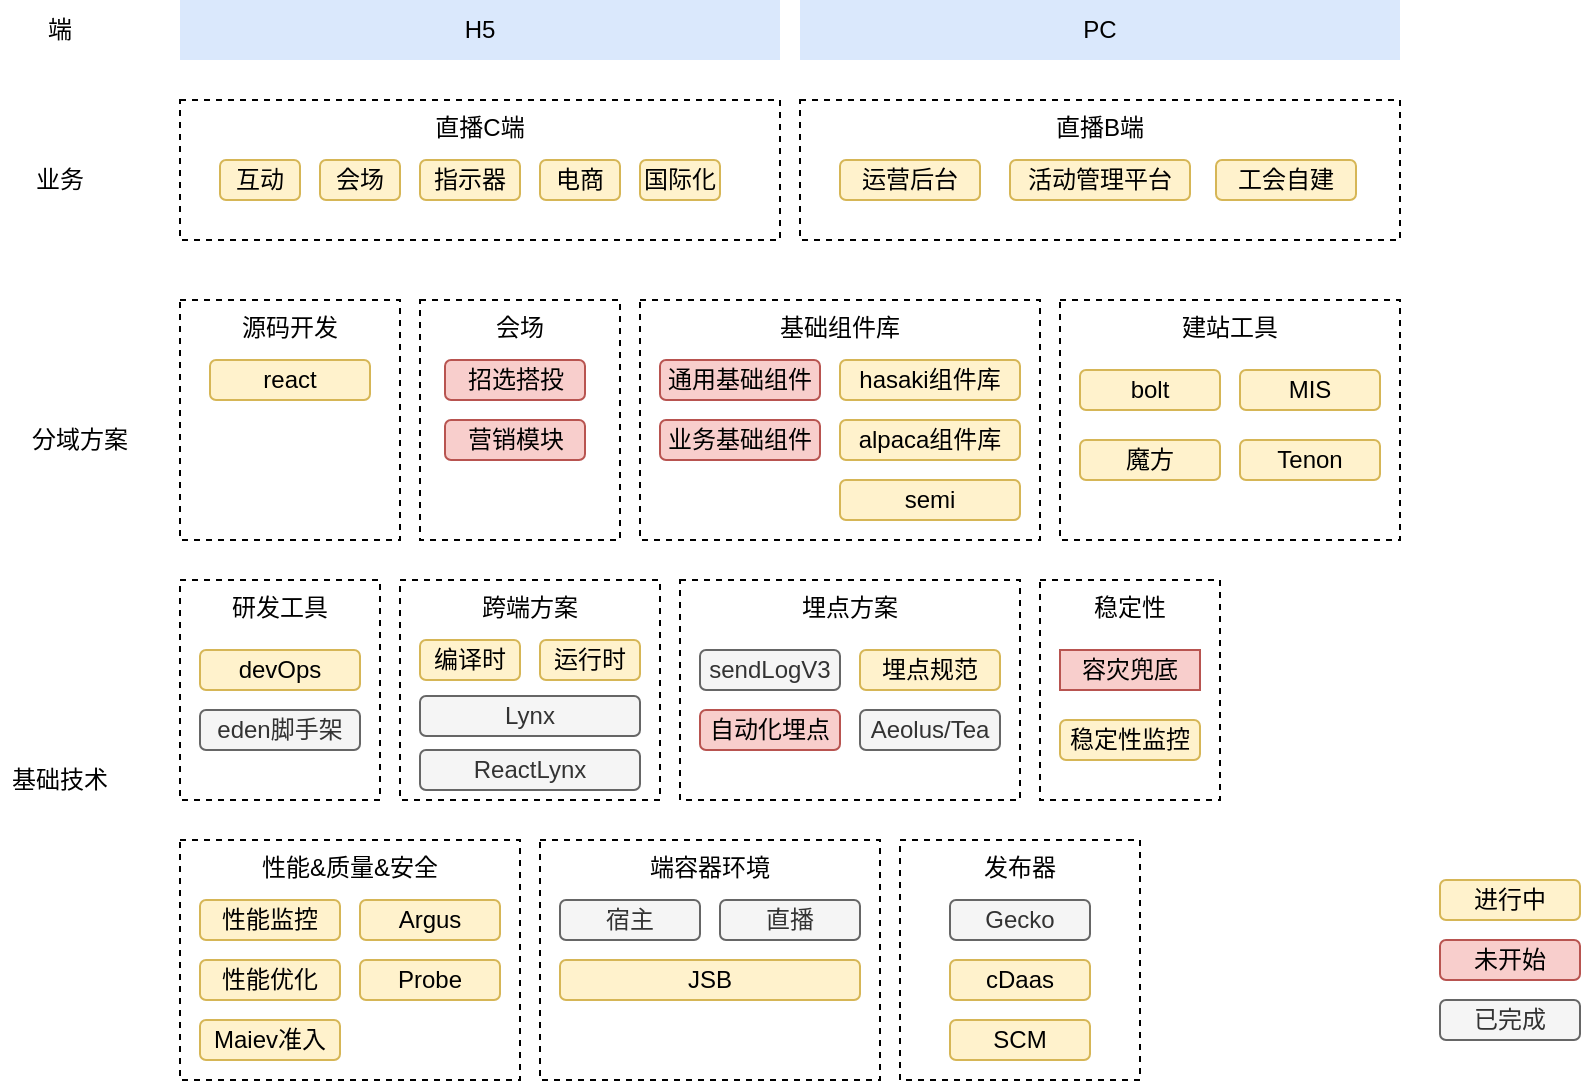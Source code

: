 <mxfile version="14.2.4" type="github" pages="3">
  <diagram id="bzM11zCMbXSrW5JxbS0y" name="业务技术体系">
    <mxGraphModel dx="1426" dy="794" grid="1" gridSize="10" guides="1" tooltips="1" connect="1" arrows="1" fold="1" page="1" pageScale="1" pageWidth="827" pageHeight="1169" math="0" shadow="0">
      <root>
        <mxCell id="0" />
        <mxCell id="1" parent="0" />
        <mxCell id="S-FA3mpMkz0yo4m03gOY-1" value="直播C端" style="rounded=0;whiteSpace=wrap;html=1;verticalAlign=top;dashed=1;" parent="1" vertex="1">
          <mxGeometry x="120" y="220" width="300" height="70" as="geometry" />
        </mxCell>
        <mxCell id="S-FA3mpMkz0yo4m03gOY-2" value="端" style="text;html=1;strokeColor=none;fillColor=none;align=center;verticalAlign=middle;whiteSpace=wrap;rounded=0;" parent="1" vertex="1">
          <mxGeometry x="40" y="175" width="40" height="20" as="geometry" />
        </mxCell>
        <mxCell id="S-FA3mpMkz0yo4m03gOY-3" value="业务" style="text;html=1;strokeColor=none;fillColor=none;align=center;verticalAlign=middle;whiteSpace=wrap;rounded=0;" parent="1" vertex="1">
          <mxGeometry x="40" y="250" width="40" height="20" as="geometry" />
        </mxCell>
        <mxCell id="S-FA3mpMkz0yo4m03gOY-5" value="H5" style="rounded=0;whiteSpace=wrap;html=1;fillColor=#dae8fc;strokeColor=none;" parent="1" vertex="1">
          <mxGeometry x="120" y="170" width="300" height="30" as="geometry" />
        </mxCell>
        <mxCell id="S-FA3mpMkz0yo4m03gOY-6" value="PC" style="rounded=0;whiteSpace=wrap;html=1;fillColor=#dae8fc;strokeColor=none;" parent="1" vertex="1">
          <mxGeometry x="430" y="170" width="300" height="30" as="geometry" />
        </mxCell>
        <mxCell id="S-FA3mpMkz0yo4m03gOY-8" value="互动" style="rounded=1;whiteSpace=wrap;html=1;fillColor=#fff2cc;strokeColor=#d6b656;" parent="1" vertex="1">
          <mxGeometry x="140" y="250" width="40" height="20" as="geometry" />
        </mxCell>
        <mxCell id="S-FA3mpMkz0yo4m03gOY-9" value="会场" style="rounded=1;whiteSpace=wrap;html=1;fillColor=#fff2cc;strokeColor=#d6b656;" parent="1" vertex="1">
          <mxGeometry x="190" y="250" width="40" height="20" as="geometry" />
        </mxCell>
        <mxCell id="S-FA3mpMkz0yo4m03gOY-10" value="指示器" style="rounded=1;whiteSpace=wrap;html=1;fillColor=#fff2cc;strokeColor=#d6b656;" parent="1" vertex="1">
          <mxGeometry x="240" y="250" width="50" height="20" as="geometry" />
        </mxCell>
        <mxCell id="S-FA3mpMkz0yo4m03gOY-11" value="源码开发" style="rounded=0;whiteSpace=wrap;html=1;verticalAlign=top;dashed=1;" parent="1" vertex="1">
          <mxGeometry x="120" y="320" width="110" height="120" as="geometry" />
        </mxCell>
        <mxCell id="S-FA3mpMkz0yo4m03gOY-12" value="基础技术" style="text;html=1;strokeColor=none;fillColor=none;align=center;verticalAlign=middle;whiteSpace=wrap;rounded=0;" parent="1" vertex="1">
          <mxGeometry x="30" y="550" width="60" height="20" as="geometry" />
        </mxCell>
        <mxCell id="S-FA3mpMkz0yo4m03gOY-13" value="分域方案" style="text;html=1;strokeColor=none;fillColor=none;align=center;verticalAlign=middle;whiteSpace=wrap;rounded=0;" parent="1" vertex="1">
          <mxGeometry x="40" y="380" width="60" height="20" as="geometry" />
        </mxCell>
        <mxCell id="S-FA3mpMkz0yo4m03gOY-15" value="研发工具" style="rounded=0;whiteSpace=wrap;html=1;verticalAlign=top;dashed=1;" parent="1" vertex="1">
          <mxGeometry x="120" y="460" width="100" height="110" as="geometry" />
        </mxCell>
        <mxCell id="S-FA3mpMkz0yo4m03gOY-18" value="进行中" style="rounded=1;whiteSpace=wrap;html=1;fillColor=#fff2cc;strokeColor=#d6b656;" parent="1" vertex="1">
          <mxGeometry x="750" y="610" width="70" height="20" as="geometry" />
        </mxCell>
        <mxCell id="S-FA3mpMkz0yo4m03gOY-19" value="未开始" style="rounded=1;whiteSpace=wrap;html=1;fillColor=#f8cecc;strokeColor=#b85450;" parent="1" vertex="1">
          <mxGeometry x="750" y="640" width="70" height="20" as="geometry" />
        </mxCell>
        <mxCell id="S-FA3mpMkz0yo4m03gOY-20" value="已完成" style="rounded=1;whiteSpace=wrap;html=1;fillColor=#f5f5f5;strokeColor=#666666;fontColor=#333333;" parent="1" vertex="1">
          <mxGeometry x="750" y="670" width="70" height="20" as="geometry" />
        </mxCell>
        <mxCell id="S-FA3mpMkz0yo4m03gOY-29" value="devOps" style="rounded=1;whiteSpace=wrap;html=1;fillColor=#fff2cc;strokeColor=#d6b656;" parent="1" vertex="1">
          <mxGeometry x="130" y="495" width="80" height="20" as="geometry" />
        </mxCell>
        <mxCell id="S-FA3mpMkz0yo4m03gOY-30" value="性能&amp;amp;质量&amp;amp;安全" style="rounded=0;whiteSpace=wrap;html=1;verticalAlign=top;dashed=1;" parent="1" vertex="1">
          <mxGeometry x="120" y="590" width="170" height="120" as="geometry" />
        </mxCell>
        <mxCell id="S-FA3mpMkz0yo4m03gOY-35" value="" style="group" parent="1" vertex="1" connectable="0">
          <mxGeometry x="550" y="460" width="170" height="110" as="geometry" />
        </mxCell>
        <mxCell id="S-FA3mpMkz0yo4m03gOY-17" value="稳定性" style="rounded=0;whiteSpace=wrap;html=1;verticalAlign=top;dashed=1;" parent="S-FA3mpMkz0yo4m03gOY-35" vertex="1">
          <mxGeometry width="90" height="110" as="geometry" />
        </mxCell>
        <mxCell id="S-FA3mpMkz0yo4m03gOY-25" value="容灾兜底" style="rounded=0;whiteSpace=wrap;html=1;fillColor=#f8cecc;strokeColor=#b85450;" parent="S-FA3mpMkz0yo4m03gOY-35" vertex="1">
          <mxGeometry x="10" y="35" width="70" height="20" as="geometry" />
        </mxCell>
        <mxCell id="S-FA3mpMkz0yo4m03gOY-26" value="稳定性监控" style="rounded=1;whiteSpace=wrap;html=1;fillColor=#fff2cc;strokeColor=#d6b656;" parent="S-FA3mpMkz0yo4m03gOY-35" vertex="1">
          <mxGeometry x="10" y="70" width="70" height="20" as="geometry" />
        </mxCell>
        <mxCell id="S-FA3mpMkz0yo4m03gOY-36" value="" style="group" parent="1" vertex="1" connectable="0">
          <mxGeometry x="220" y="460" width="170" height="110" as="geometry" />
        </mxCell>
        <mxCell id="S-FA3mpMkz0yo4m03gOY-37" value="" style="group" parent="S-FA3mpMkz0yo4m03gOY-36" vertex="1" connectable="0">
          <mxGeometry x="150" width="170" height="110" as="geometry" />
        </mxCell>
        <mxCell id="S-FA3mpMkz0yo4m03gOY-16" value="埋点方案" style="rounded=0;whiteSpace=wrap;html=1;verticalAlign=top;dashed=1;" parent="S-FA3mpMkz0yo4m03gOY-37" vertex="1">
          <mxGeometry width="170" height="110" as="geometry" />
        </mxCell>
        <mxCell id="S-FA3mpMkz0yo4m03gOY-21" value="sendLogV3" style="rounded=1;whiteSpace=wrap;html=1;fillColor=#f5f5f5;strokeColor=#666666;fontColor=#333333;" parent="S-FA3mpMkz0yo4m03gOY-37" vertex="1">
          <mxGeometry x="10" y="35" width="70" height="20" as="geometry" />
        </mxCell>
        <mxCell id="S-FA3mpMkz0yo4m03gOY-22" value="自动化埋点" style="rounded=1;whiteSpace=wrap;html=1;fillColor=#f8cecc;strokeColor=#b85450;" parent="S-FA3mpMkz0yo4m03gOY-37" vertex="1">
          <mxGeometry x="10" y="65" width="70" height="20" as="geometry" />
        </mxCell>
        <mxCell id="S-FA3mpMkz0yo4m03gOY-23" value="埋点规范" style="rounded=1;whiteSpace=wrap;html=1;fillColor=#fff2cc;strokeColor=#d6b656;" parent="S-FA3mpMkz0yo4m03gOY-37" vertex="1">
          <mxGeometry x="90" y="35" width="70" height="20" as="geometry" />
        </mxCell>
        <mxCell id="S-FA3mpMkz0yo4m03gOY-24" value="&lt;span class=&quot;mm-editor-clipboard&quot;&gt;Aeolus/Tea&lt;/span&gt;" style="rounded=1;whiteSpace=wrap;html=1;fillColor=#f5f5f5;strokeColor=#666666;fontColor=#333333;" parent="S-FA3mpMkz0yo4m03gOY-37" vertex="1">
          <mxGeometry x="90" y="65" width="70" height="20" as="geometry" />
        </mxCell>
        <mxCell id="S-FA3mpMkz0yo4m03gOY-43" value="跨端方案" style="rounded=0;whiteSpace=wrap;html=1;verticalAlign=top;dashed=1;" parent="S-FA3mpMkz0yo4m03gOY-36" vertex="1">
          <mxGeometry x="10" width="130" height="110" as="geometry" />
        </mxCell>
        <mxCell id="S-FA3mpMkz0yo4m03gOY-44" value="编译时" style="rounded=1;whiteSpace=wrap;html=1;fillColor=#fff2cc;strokeColor=#d6b656;" parent="S-FA3mpMkz0yo4m03gOY-36" vertex="1">
          <mxGeometry x="20" y="30" width="50" height="20" as="geometry" />
        </mxCell>
        <mxCell id="S-FA3mpMkz0yo4m03gOY-54" value="运行时" style="rounded=1;whiteSpace=wrap;html=1;fillColor=#fff2cc;strokeColor=#d6b656;" parent="S-FA3mpMkz0yo4m03gOY-36" vertex="1">
          <mxGeometry x="80" y="30" width="50" height="20" as="geometry" />
        </mxCell>
        <mxCell id="S-FA3mpMkz0yo4m03gOY-55" value="Lynx" style="rounded=1;whiteSpace=wrap;html=1;fillColor=#f5f5f5;strokeColor=#666666;fontColor=#333333;" parent="S-FA3mpMkz0yo4m03gOY-36" vertex="1">
          <mxGeometry x="20" y="58" width="110" height="20" as="geometry" />
        </mxCell>
        <mxCell id="-eamUNJJWsDbiSIZlNJT-14" value="ReactLynx" style="rounded=1;whiteSpace=wrap;html=1;fillColor=#f5f5f5;strokeColor=#666666;fontColor=#333333;" parent="S-FA3mpMkz0yo4m03gOY-36" vertex="1">
          <mxGeometry x="20" y="85" width="110" height="20" as="geometry" />
        </mxCell>
        <mxCell id="S-FA3mpMkz0yo4m03gOY-42" value="eden脚手架" style="rounded=1;whiteSpace=wrap;html=1;fillColor=#f5f5f5;strokeColor=#666666;fontColor=#333333;" parent="1" vertex="1">
          <mxGeometry x="130" y="525" width="80" height="20" as="geometry" />
        </mxCell>
        <mxCell id="S-FA3mpMkz0yo4m03gOY-59" value="react" style="rounded=1;whiteSpace=wrap;html=1;fillColor=#fff2cc;strokeColor=#d6b656;" parent="1" vertex="1">
          <mxGeometry x="135" y="350" width="80" height="20" as="geometry" />
        </mxCell>
        <mxCell id="S-FA3mpMkz0yo4m03gOY-61" value="会场" style="rounded=0;whiteSpace=wrap;html=1;verticalAlign=top;dashed=1;" parent="1" vertex="1">
          <mxGeometry x="240" y="320" width="100" height="120" as="geometry" />
        </mxCell>
        <mxCell id="S-FA3mpMkz0yo4m03gOY-62" value="" style="group" parent="1" vertex="1" connectable="0">
          <mxGeometry x="350" y="320" width="200" height="120" as="geometry" />
        </mxCell>
        <mxCell id="S-FA3mpMkz0yo4m03gOY-38" value="基础组件库" style="rounded=0;whiteSpace=wrap;html=1;verticalAlign=top;dashed=1;" parent="S-FA3mpMkz0yo4m03gOY-62" vertex="1">
          <mxGeometry width="200" height="120" as="geometry" />
        </mxCell>
        <mxCell id="S-FA3mpMkz0yo4m03gOY-39" value="通用基础组件" style="rounded=1;whiteSpace=wrap;html=1;fillColor=#f8cecc;strokeColor=#b85450;" parent="S-FA3mpMkz0yo4m03gOY-62" vertex="1">
          <mxGeometry x="10" y="30" width="80" height="20" as="geometry" />
        </mxCell>
        <mxCell id="S-FA3mpMkz0yo4m03gOY-40" value="业务基础组件" style="rounded=1;whiteSpace=wrap;html=1;fillColor=#f8cecc;strokeColor=#b85450;" parent="S-FA3mpMkz0yo4m03gOY-62" vertex="1">
          <mxGeometry x="10" y="60" width="80" height="20" as="geometry" />
        </mxCell>
        <mxCell id="S-FA3mpMkz0yo4m03gOY-60" value="hasaki组件库" style="rounded=1;whiteSpace=wrap;html=1;fillColor=#fff2cc;strokeColor=#d6b656;" parent="S-FA3mpMkz0yo4m03gOY-62" vertex="1">
          <mxGeometry x="100" y="30" width="90" height="20" as="geometry" />
        </mxCell>
        <mxCell id="-eamUNJJWsDbiSIZlNJT-12" value="alpaca组件库" style="rounded=1;whiteSpace=wrap;html=1;fillColor=#fff2cc;strokeColor=#d6b656;" parent="S-FA3mpMkz0yo4m03gOY-62" vertex="1">
          <mxGeometry x="100" y="60" width="90" height="20" as="geometry" />
        </mxCell>
        <mxCell id="-eamUNJJWsDbiSIZlNJT-13" value="semi" style="rounded=1;whiteSpace=wrap;html=1;fillColor=#fff2cc;strokeColor=#d6b656;" parent="S-FA3mpMkz0yo4m03gOY-62" vertex="1">
          <mxGeometry x="100" y="90" width="90" height="20" as="geometry" />
        </mxCell>
        <mxCell id="S-FA3mpMkz0yo4m03gOY-63" value="招选搭投" style="rounded=1;whiteSpace=wrap;html=1;fillColor=#f8cecc;strokeColor=#b85450;" parent="1" vertex="1">
          <mxGeometry x="252.5" y="350" width="70" height="20" as="geometry" />
        </mxCell>
        <mxCell id="S-FA3mpMkz0yo4m03gOY-64" value="营销模块" style="rounded=1;whiteSpace=wrap;html=1;fillColor=#f8cecc;strokeColor=#b85450;" parent="1" vertex="1">
          <mxGeometry x="252.5" y="380" width="70" height="20" as="geometry" />
        </mxCell>
        <mxCell id="S-FA3mpMkz0yo4m03gOY-31" value="建站工具" style="rounded=0;whiteSpace=wrap;html=1;verticalAlign=top;dashed=1;" parent="1" vertex="1">
          <mxGeometry x="560" y="320" width="170" height="120" as="geometry" />
        </mxCell>
        <mxCell id="S-FA3mpMkz0yo4m03gOY-65" value="" style="group" parent="1" vertex="1" connectable="0">
          <mxGeometry x="570" y="355" width="150" height="55" as="geometry" />
        </mxCell>
        <mxCell id="S-FA3mpMkz0yo4m03gOY-32" value="bolt" style="rounded=1;whiteSpace=wrap;html=1;fillColor=#fff2cc;strokeColor=#d6b656;" parent="S-FA3mpMkz0yo4m03gOY-65" vertex="1">
          <mxGeometry width="70" height="20" as="geometry" />
        </mxCell>
        <mxCell id="S-FA3mpMkz0yo4m03gOY-33" value="魔方" style="rounded=1;whiteSpace=wrap;html=1;fillColor=#fff2cc;strokeColor=#d6b656;" parent="S-FA3mpMkz0yo4m03gOY-65" vertex="1">
          <mxGeometry y="35" width="70" height="20" as="geometry" />
        </mxCell>
        <mxCell id="S-FA3mpMkz0yo4m03gOY-34" value="MIS" style="rounded=1;whiteSpace=wrap;html=1;fillColor=#fff2cc;strokeColor=#d6b656;" parent="S-FA3mpMkz0yo4m03gOY-65" vertex="1">
          <mxGeometry x="80" width="70" height="20" as="geometry" />
        </mxCell>
        <mxCell id="-eamUNJJWsDbiSIZlNJT-1" value="电商" style="rounded=1;whiteSpace=wrap;html=1;fillColor=#fff2cc;strokeColor=#d6b656;" parent="1" vertex="1">
          <mxGeometry x="300" y="250" width="40" height="20" as="geometry" />
        </mxCell>
        <mxCell id="-eamUNJJWsDbiSIZlNJT-2" value="国际化" style="rounded=1;whiteSpace=wrap;html=1;fillColor=#fff2cc;strokeColor=#d6b656;" parent="1" vertex="1">
          <mxGeometry x="350" y="250" width="40" height="20" as="geometry" />
        </mxCell>
        <mxCell id="-eamUNJJWsDbiSIZlNJT-3" value="直播B端" style="rounded=0;whiteSpace=wrap;html=1;verticalAlign=top;dashed=1;" parent="1" vertex="1">
          <mxGeometry x="430" y="220" width="300" height="70" as="geometry" />
        </mxCell>
        <mxCell id="-eamUNJJWsDbiSIZlNJT-4" value="运营后台" style="rounded=1;whiteSpace=wrap;html=1;fillColor=#fff2cc;strokeColor=#d6b656;" parent="1" vertex="1">
          <mxGeometry x="450" y="250" width="70" height="20" as="geometry" />
        </mxCell>
        <mxCell id="-eamUNJJWsDbiSIZlNJT-5" value="活动管理平台" style="rounded=1;whiteSpace=wrap;html=1;fillColor=#fff2cc;strokeColor=#d6b656;" parent="1" vertex="1">
          <mxGeometry x="535" y="250" width="90" height="20" as="geometry" />
        </mxCell>
        <mxCell id="-eamUNJJWsDbiSIZlNJT-6" value="工会自建" style="rounded=1;whiteSpace=wrap;html=1;fillColor=#fff2cc;strokeColor=#d6b656;" parent="1" vertex="1">
          <mxGeometry x="638" y="250" width="70" height="20" as="geometry" />
        </mxCell>
        <mxCell id="-eamUNJJWsDbiSIZlNJT-11" value="Tenon" style="rounded=1;whiteSpace=wrap;html=1;fillColor=#fff2cc;strokeColor=#d6b656;" parent="1" vertex="1">
          <mxGeometry x="650" y="390" width="70" height="20" as="geometry" />
        </mxCell>
        <mxCell id="S-FA3mpMkz0yo4m03gOY-28" value="性能监控" style="rounded=1;whiteSpace=wrap;html=1;fillColor=#fff2cc;strokeColor=#d6b656;" parent="1" vertex="1">
          <mxGeometry x="130" y="620" width="70" height="20" as="geometry" />
        </mxCell>
        <mxCell id="S-FA3mpMkz0yo4m03gOY-27" value="性能优化" style="rounded=1;whiteSpace=wrap;html=1;fillColor=#fff2cc;strokeColor=#d6b656;" parent="1" vertex="1">
          <mxGeometry x="130" y="650" width="70" height="20" as="geometry" />
        </mxCell>
        <mxCell id="-eamUNJJWsDbiSIZlNJT-15" value="Maiev准入" style="rounded=1;whiteSpace=wrap;html=1;fillColor=#fff2cc;strokeColor=#d6b656;" parent="1" vertex="1">
          <mxGeometry x="130" y="680" width="70" height="20" as="geometry" />
        </mxCell>
        <mxCell id="-eamUNJJWsDbiSIZlNJT-16" value="Argus" style="rounded=1;whiteSpace=wrap;html=1;fillColor=#fff2cc;strokeColor=#d6b656;" parent="1" vertex="1">
          <mxGeometry x="210" y="620" width="70" height="20" as="geometry" />
        </mxCell>
        <mxCell id="-eamUNJJWsDbiSIZlNJT-17" value="Probe" style="rounded=1;whiteSpace=wrap;html=1;fillColor=#fff2cc;strokeColor=#d6b656;" parent="1" vertex="1">
          <mxGeometry x="210" y="650" width="70" height="20" as="geometry" />
        </mxCell>
        <mxCell id="-eamUNJJWsDbiSIZlNJT-18" value="端容器环境" style="rounded=0;whiteSpace=wrap;html=1;verticalAlign=top;dashed=1;" parent="1" vertex="1">
          <mxGeometry x="300" y="590" width="170" height="120" as="geometry" />
        </mxCell>
        <mxCell id="-eamUNJJWsDbiSIZlNJT-19" value="宿主" style="rounded=1;whiteSpace=wrap;html=1;fillColor=#f5f5f5;strokeColor=#666666;fontColor=#333333;" parent="1" vertex="1">
          <mxGeometry x="310" y="620" width="70" height="20" as="geometry" />
        </mxCell>
        <mxCell id="-eamUNJJWsDbiSIZlNJT-20" value="直播" style="rounded=1;whiteSpace=wrap;html=1;fillColor=#f5f5f5;strokeColor=#666666;fontColor=#333333;" parent="1" vertex="1">
          <mxGeometry x="390" y="620" width="70" height="20" as="geometry" />
        </mxCell>
        <mxCell id="-eamUNJJWsDbiSIZlNJT-21" value="JSB" style="rounded=1;whiteSpace=wrap;html=1;fillColor=#fff2cc;strokeColor=#d6b656;" parent="1" vertex="1">
          <mxGeometry x="310" y="650" width="150" height="20" as="geometry" />
        </mxCell>
        <mxCell id="-eamUNJJWsDbiSIZlNJT-22" value="发布器" style="rounded=0;whiteSpace=wrap;html=1;verticalAlign=top;dashed=1;" parent="1" vertex="1">
          <mxGeometry x="480" y="590" width="120" height="120" as="geometry" />
        </mxCell>
        <mxCell id="-eamUNJJWsDbiSIZlNJT-23" value="Gecko" style="rounded=1;whiteSpace=wrap;html=1;fillColor=#f5f5f5;strokeColor=#666666;fontColor=#333333;" parent="1" vertex="1">
          <mxGeometry x="505" y="620" width="70" height="20" as="geometry" />
        </mxCell>
        <mxCell id="-eamUNJJWsDbiSIZlNJT-24" value="cDaas" style="rounded=1;whiteSpace=wrap;html=1;fillColor=#fff2cc;strokeColor=#d6b656;" parent="1" vertex="1">
          <mxGeometry x="505" y="650" width="70" height="20" as="geometry" />
        </mxCell>
        <mxCell id="-eamUNJJWsDbiSIZlNJT-25" value="SCM" style="rounded=1;whiteSpace=wrap;html=1;fillColor=#fff2cc;strokeColor=#d6b656;" parent="1" vertex="1">
          <mxGeometry x="505" y="680" width="70" height="20" as="geometry" />
        </mxCell>
      </root>
    </mxGraphModel>
  </diagram>
  <diagram id="7gkKJaqn1h3p1oLDJL_I" name="Page-2">
    <mxGraphModel dx="1426" dy="794" grid="0" gridSize="10" guides="1" tooltips="1" connect="1" arrows="1" fold="1" page="1" pageScale="1" pageWidth="827" pageHeight="1169" math="0" shadow="0">
      <root>
        <mxCell id="4i9oweudJoyBkON_e2Z3-0" />
        <mxCell id="4i9oweudJoyBkON_e2Z3-1" parent="4i9oweudJoyBkON_e2Z3-0" />
        <mxCell id="OyLWYE8Wi2VexCBE8tVB-0" value="美东机房" style="rounded=0;whiteSpace=wrap;html=1;" vertex="1" parent="4i9oweudJoyBkON_e2Z3-1">
          <mxGeometry x="190" y="270" width="120" height="60" as="geometry" />
        </mxCell>
        <mxCell id="OyLWYE8Wi2VexCBE8tVB-1" value="新加坡机房" style="rounded=0;whiteSpace=wrap;html=1;" vertex="1" parent="4i9oweudJoyBkON_e2Z3-1">
          <mxGeometry x="360" y="270" width="120" height="60" as="geometry" />
        </mxCell>
        <mxCell id="OyLWYE8Wi2VexCBE8tVB-5" style="edgeStyle=orthogonalEdgeStyle;rounded=0;orthogonalLoop=1;jettySize=auto;html=1;exitX=0.5;exitY=1;exitDx=0;exitDy=0;" edge="1" parent="4i9oweudJoyBkON_e2Z3-1" source="OyLWYE8Wi2VexCBE8tVB-3" target="OyLWYE8Wi2VexCBE8tVB-0">
          <mxGeometry relative="1" as="geometry" />
        </mxCell>
        <mxCell id="OyLWYE8Wi2VexCBE8tVB-6" style="edgeStyle=orthogonalEdgeStyle;rounded=0;orthogonalLoop=1;jettySize=auto;html=1;exitX=0.5;exitY=1;exitDx=0;exitDy=0;" edge="1" parent="4i9oweudJoyBkON_e2Z3-1" source="OyLWYE8Wi2VexCBE8tVB-3" target="OyLWYE8Wi2VexCBE8tVB-1">
          <mxGeometry relative="1" as="geometry" />
        </mxCell>
        <mxCell id="OyLWYE8Wi2VexCBE8tVB-3" value="TNC规则" style="rhombus;whiteSpace=wrap;html=1;" vertex="1" parent="4i9oweudJoyBkON_e2Z3-1">
          <mxGeometry x="290" y="160" width="90" height="50" as="geometry" />
        </mxCell>
        <mxCell id="OyLWYE8Wi2VexCBE8tVB-4" value="" style="endArrow=classic;html=1;" edge="1" parent="4i9oweudJoyBkON_e2Z3-1" target="OyLWYE8Wi2VexCBE8tVB-3">
          <mxGeometry width="50" height="50" relative="1" as="geometry">
            <mxPoint x="334" y="100" as="sourcePoint" />
            <mxPoint x="480" y="380" as="targetPoint" />
          </mxGeometry>
        </mxCell>
        <mxCell id="OyLWYE8Wi2VexCBE8tVB-7" value="流量" style="text;html=1;strokeColor=none;fillColor=none;align=center;verticalAlign=middle;whiteSpace=wrap;rounded=0;" vertex="1" parent="4i9oweudJoyBkON_e2Z3-1">
          <mxGeometry x="350" y="110" width="40" height="20" as="geometry" />
        </mxCell>
      </root>
    </mxGraphModel>
  </diagram>
  <diagram id="7TDMKcYDg-RPrnzVCec3" name="组件化接入魔方">
    <mxGraphModel dx="1426" dy="794" grid="0" gridSize="10" guides="1" tooltips="1" connect="1" arrows="1" fold="1" page="1" pageScale="1" pageWidth="827" pageHeight="1169" math="0" shadow="0">
      <root>
        <mxCell id="24SQBoKJ913hGf-DCGN8-0" />
        <mxCell id="24SQBoKJ913hGf-DCGN8-1" parent="24SQBoKJ913hGf-DCGN8-0" />
        <mxCell id="3vbMVPyJpMql8NARiUcp-28" value="" style="rounded=0;whiteSpace=wrap;html=1;dashed=1;verticalAlign=top;" vertex="1" parent="24SQBoKJ913hGf-DCGN8-1">
          <mxGeometry x="130" y="475" width="550" height="225" as="geometry" />
        </mxCell>
        <mxCell id="L-evOs9msM1iISgDKYnu-0" value="魔方" style="rounded=0;whiteSpace=wrap;html=1;dashed=1;verticalAlign=top;" vertex="1" parent="24SQBoKJ913hGf-DCGN8-1">
          <mxGeometry x="128" y="174" width="270" height="170" as="geometry" />
        </mxCell>
        <mxCell id="rslE1-bYicBA4fDcpFP9-0" value="新探索" style="rounded=1;whiteSpace=wrap;html=1;fillColor=#fff2cc;strokeColor=#d6b656;" vertex="1" parent="24SQBoKJ913hGf-DCGN8-1">
          <mxGeometry x="148" y="220" width="230" height="20" as="geometry" />
        </mxCell>
        <mxCell id="rslE1-bYicBA4fDcpFP9-1" value="数据中心" style="rounded=1;whiteSpace=wrap;html=1;fillColor=#fff2cc;strokeColor=#d6b656;" vertex="1" parent="24SQBoKJ913hGf-DCGN8-1">
          <mxGeometry x="148" y="264" width="60" height="20" as="geometry" />
        </mxCell>
        <mxCell id="rslE1-bYicBA4fDcpFP9-2" value="门户" style="rounded=1;whiteSpace=wrap;html=1;fillColor=#fff2cc;strokeColor=#d6b656;" vertex="1" parent="24SQBoKJ913hGf-DCGN8-1">
          <mxGeometry x="233" y="264" width="60" height="20" as="geometry" />
        </mxCell>
        <mxCell id="rslE1-bYicBA4fDcpFP9-4" value="Alyx" style="rounded=1;whiteSpace=wrap;html=1;fillColor=#fff2cc;strokeColor=#d6b656;" vertex="1" parent="24SQBoKJ913hGf-DCGN8-1">
          <mxGeometry x="318" y="264" width="60" height="20" as="geometry" />
        </mxCell>
        <mxCell id="rslE1-bYicBA4fDcpFP9-5" value="开发平台" style="rounded=1;whiteSpace=wrap;html=1;fillColor=#fff2cc;strokeColor=#d6b656;" vertex="1" parent="24SQBoKJ913hGf-DCGN8-1">
          <mxGeometry x="148" y="304" width="60" height="20" as="geometry" />
        </mxCell>
        <mxCell id="rslE1-bYicBA4fDcpFP9-6" value="模板市场" style="rounded=1;whiteSpace=wrap;html=1;fillColor=#fff2cc;strokeColor=#d6b656;" vertex="1" parent="24SQBoKJ913hGf-DCGN8-1">
          <mxGeometry x="233" y="304" width="60" height="20" as="geometry" />
        </mxCell>
        <mxCell id="rslE1-bYicBA4fDcpFP9-7" value="玩法建设" style="rounded=1;whiteSpace=wrap;html=1;fillColor=#fff2cc;strokeColor=#d6b656;" vertex="1" parent="24SQBoKJ913hGf-DCGN8-1">
          <mxGeometry x="318" y="304" width="60" height="20" as="geometry" />
        </mxCell>
        <mxCell id="rslE1-bYicBA4fDcpFP9-8" value="组件化直播领域" style="rounded=0;whiteSpace=wrap;html=1;dashed=1;verticalAlign=top;" vertex="1" parent="24SQBoKJ913hGf-DCGN8-1">
          <mxGeometry x="408" y="174" width="270" height="170" as="geometry" />
        </mxCell>
        <mxCell id="rslE1-bYicBA4fDcpFP9-10" value="ABTest" style="rounded=1;whiteSpace=wrap;html=1;fillColor=#f8cecc;strokeColor=#b85450;" vertex="1" parent="24SQBoKJ913hGf-DCGN8-1">
          <mxGeometry x="508" y="303" width="75" height="20" as="geometry" />
        </mxCell>
        <mxCell id="rslE1-bYicBA4fDcpFP9-13" value="会场" style="rounded=1;whiteSpace=wrap;html=1;fillColor=#f8cecc;strokeColor=#b85450;" vertex="1" parent="24SQBoKJ913hGf-DCGN8-1">
          <mxGeometry x="423" y="303" width="75" height="20" as="geometry" />
        </mxCell>
        <mxCell id="rslE1-bYicBA4fDcpFP9-14" value="指示器编排" style="rounded=1;whiteSpace=wrap;html=1;fillColor=#f8cecc;strokeColor=#b85450;" vertex="1" parent="24SQBoKJ913hGf-DCGN8-1">
          <mxGeometry x="423" y="224" width="75" height="20" as="geometry" />
        </mxCell>
        <mxCell id="rslE1-bYicBA4fDcpFP9-15" value="短触&amp;amp;宝箱" style="rounded=1;whiteSpace=wrap;html=1;fillColor=#f8cecc;strokeColor=#b85450;" vertex="1" parent="24SQBoKJ913hGf-DCGN8-1">
          <mxGeometry x="423" y="264" width="75" height="20" as="geometry" />
        </mxCell>
        <mxCell id="3vbMVPyJpMql8NARiUcp-0" value="数据标准化" style="rounded=1;whiteSpace=wrap;html=1;fillColor=#f8cecc;strokeColor=#b85450;" vertex="1" parent="24SQBoKJ913hGf-DCGN8-1">
          <mxGeometry x="508" y="264" width="75" height="20" as="geometry" />
        </mxCell>
        <mxCell id="3vbMVPyJpMql8NARiUcp-1" value="赛马机制" style="rounded=1;whiteSpace=wrap;html=1;fillColor=#f8cecc;strokeColor=#b85450;" vertex="1" parent="24SQBoKJ913hGf-DCGN8-1">
          <mxGeometry x="508" y="224" width="75" height="20" as="geometry" />
        </mxCell>
        <mxCell id="3vbMVPyJpMql8NARiUcp-2" value="数据账单" style="rounded=1;whiteSpace=wrap;html=1;fillColor=#f8cecc;strokeColor=#b85450;" vertex="1" parent="24SQBoKJ913hGf-DCGN8-1">
          <mxGeometry x="593" y="224" width="75" height="20" as="geometry" />
        </mxCell>
        <mxCell id="3vbMVPyJpMql8NARiUcp-3" value="排期预占" style="rounded=1;whiteSpace=wrap;html=1;fillColor=#f8cecc;strokeColor=#b85450;" vertex="1" parent="24SQBoKJ913hGf-DCGN8-1">
          <mxGeometry x="593" y="264" width="75" height="20" as="geometry" />
        </mxCell>
        <mxCell id="3vbMVPyJpMql8NARiUcp-4" value="奖励资管" style="rounded=1;whiteSpace=wrap;html=1;fillColor=#f8cecc;strokeColor=#b85450;" vertex="1" parent="24SQBoKJ913hGf-DCGN8-1">
          <mxGeometry x="593" y="303" width="75" height="20" as="geometry" />
        </mxCell>
        <mxCell id="3vbMVPyJpMql8NARiUcp-5" value="魔方通用编辑器" style="rounded=0;whiteSpace=wrap;html=1;dashed=1;verticalAlign=top;" vertex="1" parent="24SQBoKJ913hGf-DCGN8-1">
          <mxGeometry x="130" y="355" width="270" height="110" as="geometry" />
        </mxCell>
        <mxCell id="3vbMVPyJpMql8NARiUcp-6" value="侧边栏" style="rounded=1;whiteSpace=wrap;html=1;fillColor=#d5e8d4;strokeColor=#82b366;" vertex="1" parent="24SQBoKJ913hGf-DCGN8-1">
          <mxGeometry x="140" y="395" width="80" height="20" as="geometry" />
        </mxCell>
        <mxCell id="3vbMVPyJpMql8NARiUcp-7" value="顶通导航" style="rounded=1;whiteSpace=wrap;html=1;fillColor=#d5e8d4;strokeColor=#82b366;" vertex="1" parent="24SQBoKJ913hGf-DCGN8-1">
          <mxGeometry x="230" y="395" width="70" height="20" as="geometry" />
        </mxCell>
        <mxCell id="3vbMVPyJpMql8NARiUcp-8" value="通用组件列表" style="rounded=1;whiteSpace=wrap;html=1;fillColor=#d5e8d4;strokeColor=#82b366;" vertex="1" parent="24SQBoKJ913hGf-DCGN8-1">
          <mxGeometry x="140" y="430" width="80" height="20" as="geometry" />
        </mxCell>
        <mxCell id="3vbMVPyJpMql8NARiUcp-9" value="通用画布区" style="rounded=1;whiteSpace=wrap;html=1;fillColor=#d5e8d4;strokeColor=#82b366;" vertex="1" parent="24SQBoKJ913hGf-DCGN8-1">
          <mxGeometry x="230" y="430" width="70" height="20" as="geometry" />
        </mxCell>
        <mxCell id="3vbMVPyJpMql8NARiUcp-10" value="通用属性面板" style="rounded=1;whiteSpace=wrap;html=1;fillColor=#d5e8d4;strokeColor=#82b366;" vertex="1" parent="24SQBoKJ913hGf-DCGN8-1">
          <mxGeometry x="310" y="430" width="80" height="20" as="geometry" />
        </mxCell>
        <mxCell id="3vbMVPyJpMql8NARiUcp-12" value="业务定制编辑器" style="rounded=0;whiteSpace=wrap;html=1;dashed=1;verticalAlign=top;" vertex="1" parent="24SQBoKJ913hGf-DCGN8-1">
          <mxGeometry x="410" y="355" width="270" height="110" as="geometry" />
        </mxCell>
        <mxCell id="3vbMVPyJpMql8NARiUcp-13" value="主粉互动" style="rounded=1;whiteSpace=wrap;html=1;fillColor=#f8cecc;strokeColor=#b85450;" vertex="1" parent="24SQBoKJ913hGf-DCGN8-1">
          <mxGeometry x="420" y="395" width="80" height="20" as="geometry" />
        </mxCell>
        <mxCell id="3vbMVPyJpMql8NARiUcp-14" value="业务导航" style="rounded=1;whiteSpace=wrap;html=1;fillColor=#f8cecc;strokeColor=#b85450;" vertex="1" parent="24SQBoKJ913hGf-DCGN8-1">
          <mxGeometry x="510" y="395" width="70" height="20" as="geometry" />
        </mxCell>
        <mxCell id="3vbMVPyJpMql8NARiUcp-15" value="定制组件区" style="rounded=1;whiteSpace=wrap;html=1;fillColor=#f8cecc;strokeColor=#b85450;" vertex="1" parent="24SQBoKJ913hGf-DCGN8-1">
          <mxGeometry x="420" y="430" width="80" height="20" as="geometry" />
        </mxCell>
        <mxCell id="3vbMVPyJpMql8NARiUcp-16" value="定制画布区" style="rounded=1;whiteSpace=wrap;html=1;fillColor=#f8cecc;strokeColor=#b85450;" vertex="1" parent="24SQBoKJ913hGf-DCGN8-1">
          <mxGeometry x="510" y="430" width="70" height="20" as="geometry" />
        </mxCell>
        <mxCell id="3vbMVPyJpMql8NARiUcp-17" value="定制属性面板" style="rounded=1;whiteSpace=wrap;html=1;fillColor=#f8cecc;strokeColor=#b85450;" vertex="1" parent="24SQBoKJ913hGf-DCGN8-1">
          <mxGeometry x="590" y="430" width="80" height="20" as="geometry" />
        </mxCell>
        <mxCell id="3vbMVPyJpMql8NARiUcp-18" value="直播指示器" style="rounded=1;whiteSpace=wrap;html=1;fillColor=#f8cecc;strokeColor=#b85450;" vertex="1" parent="24SQBoKJ913hGf-DCGN8-1">
          <mxGeometry x="590" y="395" width="80" height="20" as="geometry" />
        </mxCell>
        <mxCell id="3vbMVPyJpMql8NARiUcp-19" value="可视化搭建通用SDK" style="rounded=1;whiteSpace=wrap;html=1;fillColor=#f8cecc;strokeColor=#b85450;" vertex="1" parent="24SQBoKJ913hGf-DCGN8-1">
          <mxGeometry x="140" y="490" width="530" height="30" as="geometry" />
        </mxCell>
        <mxCell id="3vbMVPyJpMql8NARiUcp-20" value="&amp;nbsp;协议规范" style="rounded=1;whiteSpace=wrap;html=1;dashed=1;verticalAlign=middle;align=left;" vertex="1" parent="24SQBoKJ913hGf-DCGN8-1">
          <mxGeometry x="140" y="540" width="530" height="40" as="geometry" />
        </mxCell>
        <mxCell id="3vbMVPyJpMql8NARiUcp-21" value="页面协议" style="rounded=1;whiteSpace=wrap;html=1;fillColor=#d5e8d4;strokeColor=#82b366;" vertex="1" parent="24SQBoKJ913hGf-DCGN8-1">
          <mxGeometry x="200" y="550" width="60" height="20" as="geometry" />
        </mxCell>
        <mxCell id="3vbMVPyJpMql8NARiUcp-24" value="准入&amp;amp;UI" style="text;html=1;strokeColor=none;fillColor=none;align=center;verticalAlign=middle;whiteSpace=wrap;rounded=0;dashed=1;" vertex="1" parent="24SQBoKJ913hGf-DCGN8-1">
          <mxGeometry x="424" y="200" width="65" height="20" as="geometry" />
        </mxCell>
        <mxCell id="3vbMVPyJpMql8NARiUcp-25" value="API&amp;amp;能力" style="text;html=1;strokeColor=none;fillColor=none;align=center;verticalAlign=middle;whiteSpace=wrap;rounded=0;dashed=1;" vertex="1" parent="24SQBoKJ913hGf-DCGN8-1">
          <mxGeometry x="510.5" y="200" width="65" height="20" as="geometry" />
        </mxCell>
        <mxCell id="3vbMVPyJpMql8NARiUcp-26" value="流程&amp;amp;项管" style="text;html=1;strokeColor=none;fillColor=none;align=center;verticalAlign=middle;whiteSpace=wrap;rounded=0;dashed=1;" vertex="1" parent="24SQBoKJ913hGf-DCGN8-1">
          <mxGeometry x="593" y="202" width="65" height="20" as="geometry" />
        </mxCell>
        <mxCell id="3vbMVPyJpMql8NARiUcp-29" value="组件规范" style="rounded=1;whiteSpace=wrap;html=1;fillColor=#d5e8d4;strokeColor=#82b366;" vertex="1" parent="24SQBoKJ913hGf-DCGN8-1">
          <mxGeometry x="270" y="550" width="60" height="20" as="geometry" />
        </mxCell>
        <mxCell id="3vbMVPyJpMql8NARiUcp-30" value="数据通信" style="rounded=1;whiteSpace=wrap;html=1;fillColor=#d5e8d4;strokeColor=#82b366;" vertex="1" parent="24SQBoKJ913hGf-DCGN8-1">
          <mxGeometry x="340" y="550" width="60" height="20" as="geometry" />
        </mxCell>
        <mxCell id="3vbMVPyJpMql8NARiUcp-31" value="发布流" style="rounded=1;whiteSpace=wrap;html=1;fillColor=#d5e8d4;strokeColor=#82b366;" vertex="1" parent="24SQBoKJ913hGf-DCGN8-1">
          <mxGeometry x="410" y="550" width="60" height="20" as="geometry" />
        </mxCell>
        <mxCell id="3vbMVPyJpMql8NARiUcp-32" value="C端运行时" style="rounded=1;whiteSpace=wrap;html=1;fillColor=#d5e8d4;strokeColor=#82b366;" vertex="1" parent="24SQBoKJ913hGf-DCGN8-1">
          <mxGeometry x="480" y="550" width="60" height="20" as="geometry" />
        </mxCell>
        <mxCell id="3vbMVPyJpMql8NARiUcp-33" value="运行时插件" style="rounded=1;whiteSpace=wrap;html=1;fillColor=#d5e8d4;strokeColor=#82b366;" vertex="1" parent="24SQBoKJ913hGf-DCGN8-1">
          <mxGeometry x="550" y="550" width="70" height="20" as="geometry" />
        </mxCell>
        <mxCell id="3vbMVPyJpMql8NARiUcp-34" value="&amp;nbsp;研发工具" style="rounded=1;whiteSpace=wrap;html=1;dashed=1;verticalAlign=middle;align=left;" vertex="1" parent="24SQBoKJ913hGf-DCGN8-1">
          <mxGeometry x="140" y="590" width="530" height="40" as="geometry" />
        </mxCell>
        <mxCell id="3vbMVPyJpMql8NARiUcp-35" value="脚手架" style="rounded=1;whiteSpace=wrap;html=1;fillColor=#d5e8d4;strokeColor=#82b366;" vertex="1" parent="24SQBoKJ913hGf-DCGN8-1">
          <mxGeometry x="200" y="600" width="60" height="20" as="geometry" />
        </mxCell>
        <mxCell id="3vbMVPyJpMql8NARiUcp-36" value="本地调试" style="rounded=1;whiteSpace=wrap;html=1;fillColor=#d5e8d4;strokeColor=#82b366;" vertex="1" parent="24SQBoKJ913hGf-DCGN8-1">
          <mxGeometry x="270" y="600" width="60" height="20" as="geometry" />
        </mxCell>
        <mxCell id="3vbMVPyJpMql8NARiUcp-37" value="组件管理" style="rounded=1;whiteSpace=wrap;html=1;fillColor=#d5e8d4;strokeColor=#82b366;" vertex="1" parent="24SQBoKJ913hGf-DCGN8-1">
          <mxGeometry x="340" y="600" width="60" height="20" as="geometry" />
        </mxCell>
        <mxCell id="3vbMVPyJpMql8NARiUcp-38" value="&amp;nbsp;基础服务" style="rounded=1;whiteSpace=wrap;html=1;dashed=1;verticalAlign=middle;align=left;" vertex="1" parent="24SQBoKJ913hGf-DCGN8-1">
          <mxGeometry x="140" y="640" width="530" height="40" as="geometry" />
        </mxCell>
        <mxCell id="3vbMVPyJpMql8NARiUcp-39" value="监控打点" style="rounded=1;whiteSpace=wrap;html=1;fillColor=#d5e8d4;strokeColor=#82b366;" vertex="1" parent="24SQBoKJ913hGf-DCGN8-1">
          <mxGeometry x="200" y="650" width="60" height="20" as="geometry" />
        </mxCell>
        <mxCell id="3vbMVPyJpMql8NARiUcp-40" value="CDN" style="rounded=1;whiteSpace=wrap;html=1;fillColor=#d5e8d4;strokeColor=#82b366;" vertex="1" parent="24SQBoKJ913hGf-DCGN8-1">
          <mxGeometry x="270" y="650" width="60" height="20" as="geometry" />
        </mxCell>
        <mxCell id="3vbMVPyJpMql8NARiUcp-41" value="风神数据" style="rounded=1;whiteSpace=wrap;html=1;fillColor=#d5e8d4;strokeColor=#82b366;" vertex="1" parent="24SQBoKJ913hGf-DCGN8-1">
          <mxGeometry x="340" y="650" width="60" height="20" as="geometry" />
        </mxCell>
        <mxCell id="3vbMVPyJpMql8NARiUcp-42" value="上层建筑" style="text;html=1;strokeColor=none;fillColor=none;align=center;verticalAlign=middle;whiteSpace=wrap;rounded=0;dashed=1;" vertex="1" parent="24SQBoKJ913hGf-DCGN8-1">
          <mxGeometry x="28" y="249" width="70" height="20" as="geometry" />
        </mxCell>
        <mxCell id="3vbMVPyJpMql8NARiUcp-43" value="编辑器实例" style="text;html=1;strokeColor=none;fillColor=none;align=center;verticalAlign=middle;whiteSpace=wrap;rounded=0;dashed=1;" vertex="1" parent="24SQBoKJ913hGf-DCGN8-1">
          <mxGeometry x="30" y="395" width="70" height="20" as="geometry" />
        </mxCell>
        <mxCell id="3vbMVPyJpMql8NARiUcp-44" value="技术通用基础" style="text;html=1;strokeColor=none;fillColor=none;align=center;verticalAlign=middle;whiteSpace=wrap;rounded=0;dashed=1;" vertex="1" parent="24SQBoKJ913hGf-DCGN8-1">
          <mxGeometry x="30" y="575" width="80" height="20" as="geometry" />
        </mxCell>
        <mxCell id="1VgJuUwDCQkWnDbP9_y9-0" value="进行中" style="rounded=1;whiteSpace=wrap;html=1;fillColor=#fff2cc;strokeColor=#d6b656;" vertex="1" parent="24SQBoKJ913hGf-DCGN8-1">
          <mxGeometry x="700" y="610" width="70" height="20" as="geometry" />
        </mxCell>
        <mxCell id="1VgJuUwDCQkWnDbP9_y9-1" value="未开始" style="rounded=1;whiteSpace=wrap;html=1;fillColor=#f8cecc;strokeColor=#b85450;" vertex="1" parent="24SQBoKJ913hGf-DCGN8-1">
          <mxGeometry x="700" y="640" width="70" height="20" as="geometry" />
        </mxCell>
        <mxCell id="1VgJuUwDCQkWnDbP9_y9-2" value="已完成" style="rounded=1;whiteSpace=wrap;html=1;fillColor=#d5e8d4;strokeColor=#82b366;" vertex="1" parent="24SQBoKJ913hGf-DCGN8-1">
          <mxGeometry x="700" y="670" width="70" height="20" as="geometry" />
        </mxCell>
      </root>
    </mxGraphModel>
  </diagram>
</mxfile>
